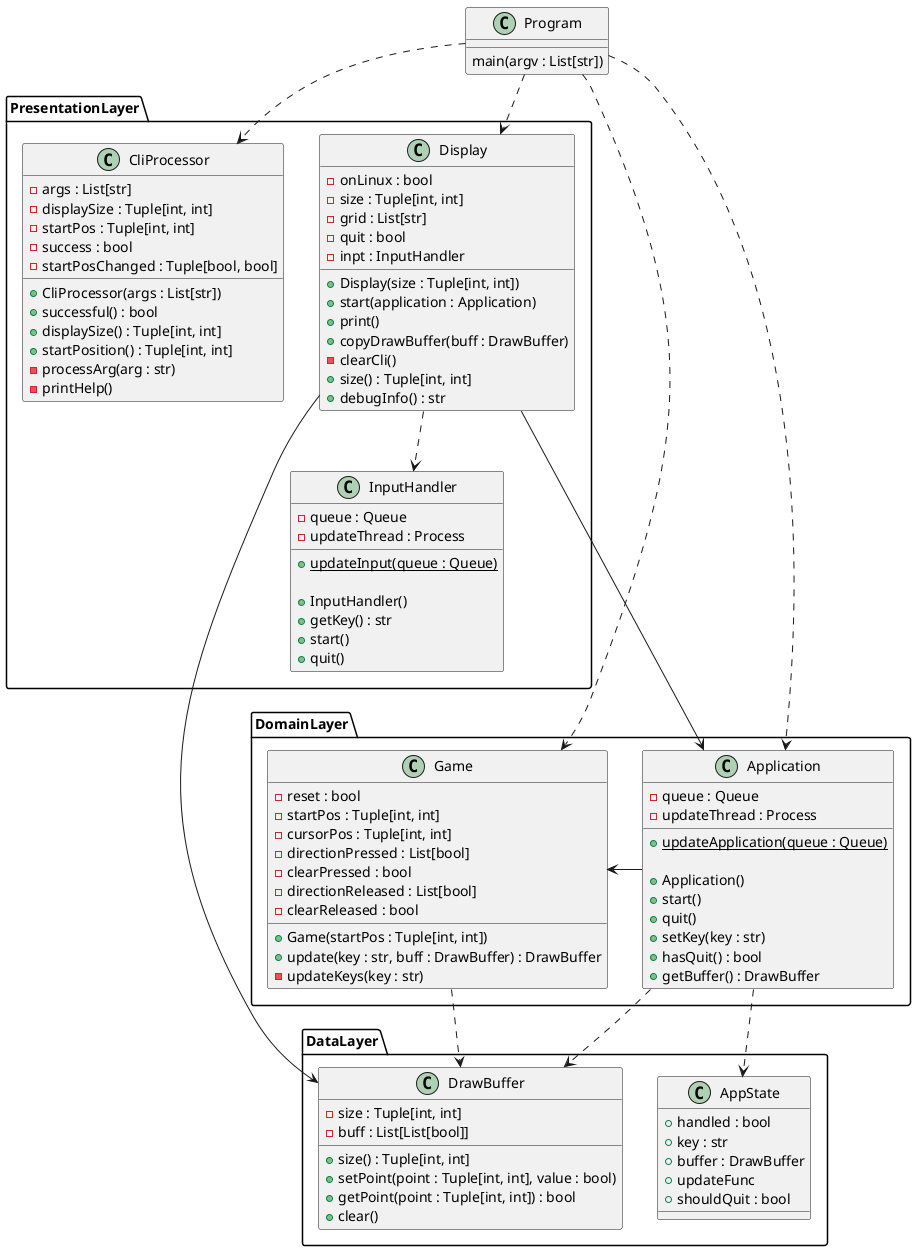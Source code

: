 @startuml etch-a-sketch-class

class Program {
    main(argv : List[str])
}

namespace PresentationLayer {
    class Display {
        - onLinux : bool
        - size : Tuple[int, int]
        - grid : List[str]
        - quit : bool
        - inpt : InputHandler

        + Display(size : Tuple[int, int])
        + start(application : Application)
        + print()
        + copyDrawBuffer(buff : DrawBuffer)
        - clearCli()
        + size() : Tuple[int, int]
        + debugInfo() : str
    }

    class CliProcessor {
        - args : List[str]
        - displaySize : Tuple[int, int]
        - startPos : Tuple[int, int]
        - success : bool
        - startPosChanged : Tuple[bool, bool]

        + CliProcessor(args : List[str])
        + successful() : bool
        + displaySize() : Tuple[int, int]
        + startPosition() : Tuple[int, int]
        - processArg(arg : str)
        - printHelp()
    }

    class InputHandler {
        - queue : Queue
        - updateThread : Process

        + {static} updateInput(queue : Queue)

        + InputHandler()
        + getKey() : str
        + start()
        + quit()
    }

    Display ..> InputHandler
}

namespace DomainLayer {
    class Application {
        - queue : Queue
        - updateThread : Process

        + {static} updateApplication(queue : Queue)

        + Application()
        + start()
        + quit()
        + setKey(key : str)
        + hasQuit() : bool
        + getBuffer() : DrawBuffer
    }

    class Game {
        - reset : bool
        - startPos : Tuple[int, int]
        - cursorPos : Tuple[int, int]
        - directionPressed : List[bool]
        - clearPressed : bool
        - directionReleased : List[bool]
        - clearReleased : bool
        
        + Game(startPos : Tuple[int, int])
        + update(key : str, buff : DrawBuffer) : DrawBuffer
        - updateKeys(key : str)
    }

    Application -> Game
}

namespace DataLayer {
    class DrawBuffer {
        - size : Tuple[int, int]
        - buff : List[List[bool]]

        + size() : Tuple[int, int]
        + setPoint(point : Tuple[int, int], value : bool)
        + getPoint(point : Tuple[int, int]) : bool
        + clear()
    }

    class AppState {
        + handled : bool
        + key : str
        + buffer : DrawBuffer
        + updateFunc
        + shouldQuit : bool
    }
}

Program ..> PresentationLayer.CliProcessor
Program ...> DomainLayer.Game
Program ...> DomainLayer.Application
Program ..> PresentationLayer.Display
PresentationLayer.Display ---> DomainLayer.Application
PresentationLayer.Display ---> DataLayer.DrawBuffer
DomainLayer.Application ..> DataLayer.AppState
DomainLayer.Application ..> DataLayer.DrawBuffer
DomainLayer.Game ..> DataLayer.DrawBuffer

@enduml

@startuml etch-a-sketch-seq

actor Player

participant Program

box PresentationLayer
participant InputHandler
participant Display
end box

box DomainLayer
participant Application
participant Game
end box

box DataLayer
entity DrawBuffer
entity AppState
end box

entity Queue

== Main Loop ==

alt main thread

Player -> Program : execute
Program -> Display : start(application)
Display -> InputHandler : start()
InputHandler -> Queue : Queue()
Display -> Application : start()
Application -> Queue : Queue()

loop !application.hasQuit()

Display -> InputHandler : getKey()
InputHandler -> Queue : get()
Queue --> InputHandler : key value or ''
InputHandler --> Display : key val or ''
Display -> Application : setKey(key)
Application -> Queue : get()
Queue --> Application : app state
Application -> AppState : state key = key
Application -> Queue : put(app state)

alt key == 'q'
Display -> Application : quit()
Application -> Queue : get()
Queue --> Application : app state
Application -> AppState : state quit = True
Application -> Queue : put(app state)
end

Display -> Display : clearCli()
Display -> Application : getBuffer()
Application -> Queue : get()
Queue --> Application : app state
Application -> AppState : state handled = True
Application -> Queue : put(app state)
Application --> Display : state buffer
Display -> Display : copyDrawBuffer

loop all rows
loop all columns
Display -> DrawBuffer : getPoint((col, row))
DrawBuffer --> Display : value at point
end
end

Display -> Display : print()
Display --> Player : output

end

else InputHandler process

InputHandler -> InputHandler : start update process

loop key != 'q'

InputHandler -> InputHandler : getch()
InputHandler -> Queue : put(key)

end

else Application process

Application -> Queue : get()
Queue --> Application : app state

alt appState.handled:
Application -> AppState : updateFunc(app state key, app state buffer)
AppState -> Game : update
Game -> DrawBuffer : set points on or off, clear, etc
DrawBuffer --> Game : updated version
Game --> AppState : updated buffer
AppState --> AppState : updated buffer
Application --> Queue : put(new app state)
end

end

@enduml
